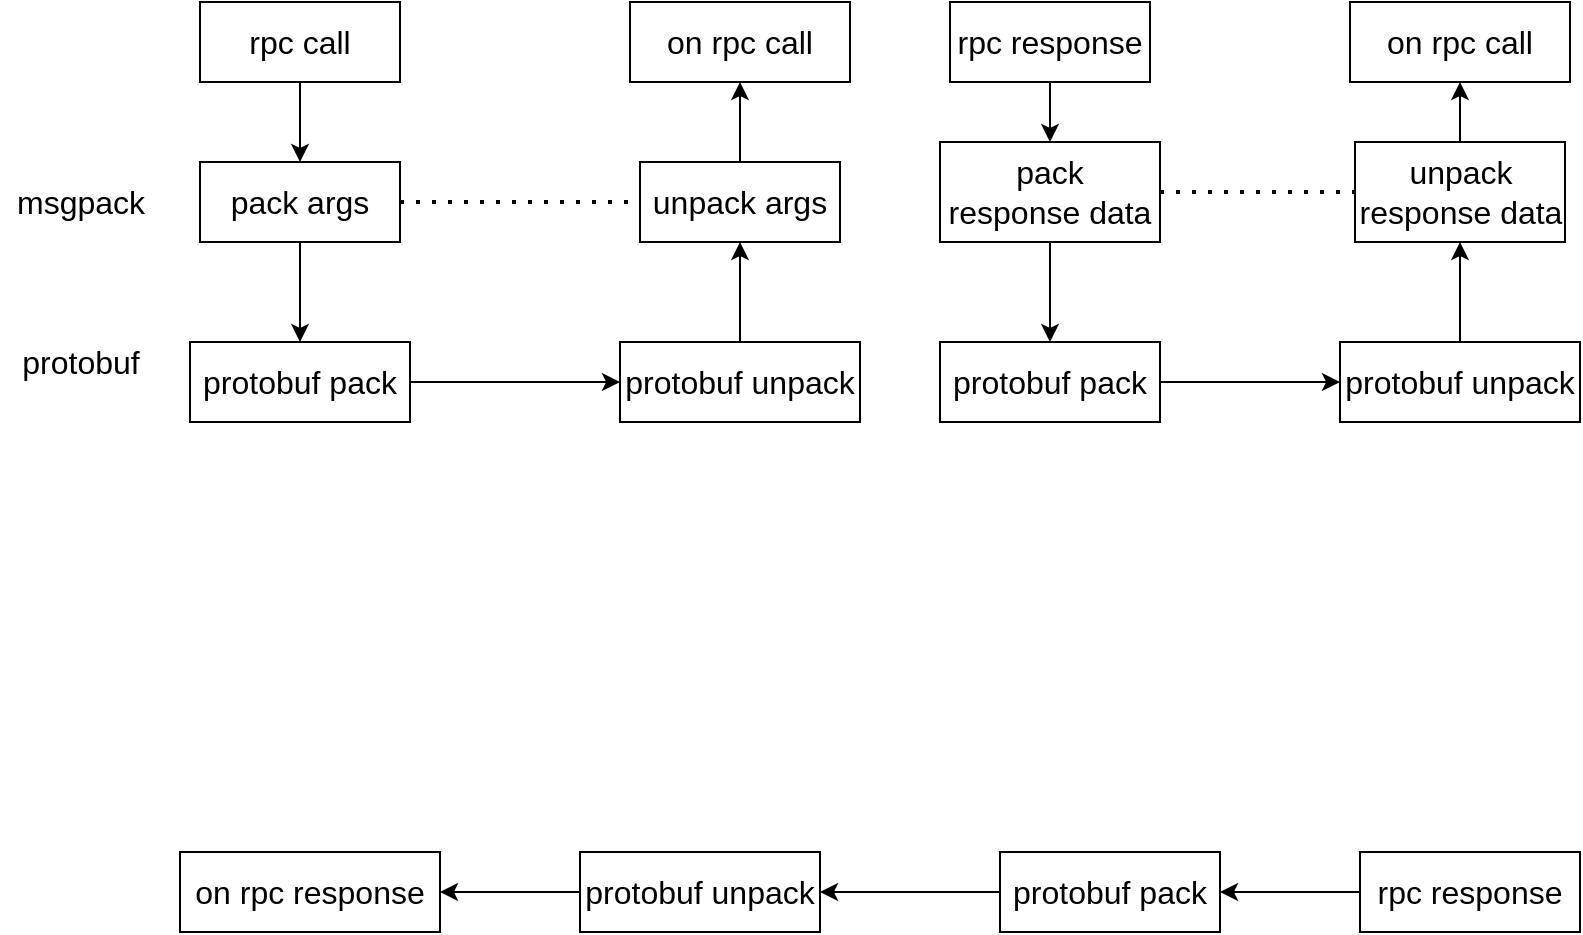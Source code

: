 <mxfile version="15.8.6" type="github">
  <diagram id="u8lQeyHK2CI5gsenDK-O" name="Page-1">
    <mxGraphModel dx="942" dy="652" grid="1" gridSize="10" guides="1" tooltips="1" connect="1" arrows="1" fold="1" page="1" pageScale="1" pageWidth="827" pageHeight="1169" math="0" shadow="0">
      <root>
        <mxCell id="0" />
        <mxCell id="1" parent="0" />
        <mxCell id="5k8fvVBGaVAwB3xaM-kX-5" value="" style="edgeStyle=orthogonalEdgeStyle;rounded=0;orthogonalLoop=1;jettySize=auto;html=1;" edge="1" parent="1" source="YOo31E4RZwj-w35EvqCA-2" target="5k8fvVBGaVAwB3xaM-kX-1">
          <mxGeometry relative="1" as="geometry" />
        </mxCell>
        <mxCell id="YOo31E4RZwj-w35EvqCA-2" value="&lt;font style=&quot;font-size: 16px&quot;&gt;rpc call&lt;/font&gt;" style="rounded=0;whiteSpace=wrap;html=1;" parent="1" vertex="1">
          <mxGeometry x="110" y="140" width="100" height="40" as="geometry" />
        </mxCell>
        <mxCell id="YOo31E4RZwj-w35EvqCA-7" style="edgeStyle=orthogonalEdgeStyle;rounded=0;orthogonalLoop=1;jettySize=auto;html=1;fontSize=16;" parent="1" source="YOo31E4RZwj-w35EvqCA-3" target="YOo31E4RZwj-w35EvqCA-5" edge="1">
          <mxGeometry relative="1" as="geometry" />
        </mxCell>
        <mxCell id="YOo31E4RZwj-w35EvqCA-3" value="&lt;span style=&quot;font-size: 16px&quot;&gt;protobuf pack&lt;/span&gt;" style="rounded=0;whiteSpace=wrap;html=1;" parent="1" vertex="1">
          <mxGeometry x="105" y="310" width="110" height="40" as="geometry" />
        </mxCell>
        <mxCell id="5k8fvVBGaVAwB3xaM-kX-7" value="" style="edgeStyle=orthogonalEdgeStyle;rounded=0;orthogonalLoop=1;jettySize=auto;html=1;" edge="1" parent="1" source="YOo31E4RZwj-w35EvqCA-5" target="5k8fvVBGaVAwB3xaM-kX-2">
          <mxGeometry relative="1" as="geometry" />
        </mxCell>
        <mxCell id="YOo31E4RZwj-w35EvqCA-5" value="&lt;span style=&quot;font-size: 16px&quot;&gt;protobuf unpack&lt;/span&gt;" style="rounded=0;whiteSpace=wrap;html=1;" parent="1" vertex="1">
          <mxGeometry x="320" y="310" width="120" height="40" as="geometry" />
        </mxCell>
        <mxCell id="YOo31E4RZwj-w35EvqCA-6" value="&lt;span style=&quot;font-size: 16px&quot;&gt;on rpc call&lt;/span&gt;" style="rounded=0;whiteSpace=wrap;html=1;" parent="1" vertex="1">
          <mxGeometry x="325" y="140" width="110" height="40" as="geometry" />
        </mxCell>
        <mxCell id="YOo31E4RZwj-w35EvqCA-10" value="&lt;span style=&quot;font-size: 16px&quot;&gt;on rpc response&lt;/span&gt;" style="rounded=0;whiteSpace=wrap;html=1;" parent="1" vertex="1">
          <mxGeometry x="100" y="565" width="130" height="40" as="geometry" />
        </mxCell>
        <mxCell id="YOo31E4RZwj-w35EvqCA-18" style="edgeStyle=orthogonalEdgeStyle;rounded=0;orthogonalLoop=1;jettySize=auto;html=1;fontSize=16;" parent="1" source="YOo31E4RZwj-w35EvqCA-12" target="YOo31E4RZwj-w35EvqCA-10" edge="1">
          <mxGeometry relative="1" as="geometry" />
        </mxCell>
        <mxCell id="YOo31E4RZwj-w35EvqCA-12" value="&lt;span style=&quot;font-size: 16px&quot;&gt;protobuf unpack&lt;/span&gt;" style="rounded=0;whiteSpace=wrap;html=1;" parent="1" vertex="1">
          <mxGeometry x="300" y="565" width="120" height="40" as="geometry" />
        </mxCell>
        <mxCell id="YOo31E4RZwj-w35EvqCA-17" style="edgeStyle=orthogonalEdgeStyle;rounded=0;orthogonalLoop=1;jettySize=auto;html=1;entryX=1;entryY=0.5;entryDx=0;entryDy=0;fontSize=16;" parent="1" source="YOo31E4RZwj-w35EvqCA-14" target="YOo31E4RZwj-w35EvqCA-12" edge="1">
          <mxGeometry relative="1" as="geometry" />
        </mxCell>
        <mxCell id="YOo31E4RZwj-w35EvqCA-14" value="&lt;span style=&quot;font-size: 16px&quot;&gt;protobuf pack&lt;/span&gt;" style="rounded=0;whiteSpace=wrap;html=1;" parent="1" vertex="1">
          <mxGeometry x="510" y="565" width="110" height="40" as="geometry" />
        </mxCell>
        <mxCell id="YOo31E4RZwj-w35EvqCA-16" style="edgeStyle=orthogonalEdgeStyle;rounded=0;orthogonalLoop=1;jettySize=auto;html=1;fontSize=16;" parent="1" source="YOo31E4RZwj-w35EvqCA-15" target="YOo31E4RZwj-w35EvqCA-14" edge="1">
          <mxGeometry relative="1" as="geometry" />
        </mxCell>
        <mxCell id="YOo31E4RZwj-w35EvqCA-15" value="&lt;span style=&quot;font-size: 16px&quot;&gt;rpc response&lt;/span&gt;" style="rounded=0;whiteSpace=wrap;html=1;" parent="1" vertex="1">
          <mxGeometry x="690" y="565" width="110" height="40" as="geometry" />
        </mxCell>
        <mxCell id="5k8fvVBGaVAwB3xaM-kX-6" value="" style="edgeStyle=orthogonalEdgeStyle;rounded=0;orthogonalLoop=1;jettySize=auto;html=1;" edge="1" parent="1" source="5k8fvVBGaVAwB3xaM-kX-1" target="YOo31E4RZwj-w35EvqCA-3">
          <mxGeometry relative="1" as="geometry" />
        </mxCell>
        <mxCell id="5k8fvVBGaVAwB3xaM-kX-1" value="&lt;span style=&quot;font-size: 16px&quot;&gt;pack args&lt;/span&gt;" style="rounded=0;whiteSpace=wrap;html=1;" vertex="1" parent="1">
          <mxGeometry x="110" y="220" width="100" height="40" as="geometry" />
        </mxCell>
        <mxCell id="5k8fvVBGaVAwB3xaM-kX-8" value="" style="edgeStyle=orthogonalEdgeStyle;rounded=0;orthogonalLoop=1;jettySize=auto;html=1;" edge="1" parent="1" source="5k8fvVBGaVAwB3xaM-kX-2" target="YOo31E4RZwj-w35EvqCA-6">
          <mxGeometry relative="1" as="geometry" />
        </mxCell>
        <mxCell id="5k8fvVBGaVAwB3xaM-kX-2" value="&lt;span style=&quot;font-size: 16px&quot;&gt;unpack args&lt;/span&gt;" style="rounded=0;whiteSpace=wrap;html=1;" vertex="1" parent="1">
          <mxGeometry x="330" y="220" width="100" height="40" as="geometry" />
        </mxCell>
        <mxCell id="5k8fvVBGaVAwB3xaM-kX-9" value="" style="edgeStyle=orthogonalEdgeStyle;rounded=0;orthogonalLoop=1;jettySize=auto;html=1;" edge="1" parent="1" source="5k8fvVBGaVAwB3xaM-kX-10" target="5k8fvVBGaVAwB3xaM-kX-17">
          <mxGeometry relative="1" as="geometry" />
        </mxCell>
        <mxCell id="5k8fvVBGaVAwB3xaM-kX-10" value="&lt;span style=&quot;font-size: 16px&quot;&gt;rpc response&lt;/span&gt;" style="rounded=0;whiteSpace=wrap;html=1;" vertex="1" parent="1">
          <mxGeometry x="485" y="140" width="100" height="40" as="geometry" />
        </mxCell>
        <mxCell id="5k8fvVBGaVAwB3xaM-kX-11" style="edgeStyle=orthogonalEdgeStyle;rounded=0;orthogonalLoop=1;jettySize=auto;html=1;fontSize=16;" edge="1" parent="1" source="5k8fvVBGaVAwB3xaM-kX-12" target="5k8fvVBGaVAwB3xaM-kX-14">
          <mxGeometry relative="1" as="geometry" />
        </mxCell>
        <mxCell id="5k8fvVBGaVAwB3xaM-kX-12" value="&lt;span style=&quot;font-size: 16px&quot;&gt;protobuf pack&lt;/span&gt;" style="rounded=0;whiteSpace=wrap;html=1;" vertex="1" parent="1">
          <mxGeometry x="480" y="310" width="110" height="40" as="geometry" />
        </mxCell>
        <mxCell id="5k8fvVBGaVAwB3xaM-kX-13" value="" style="edgeStyle=orthogonalEdgeStyle;rounded=0;orthogonalLoop=1;jettySize=auto;html=1;" edge="1" parent="1" source="5k8fvVBGaVAwB3xaM-kX-14" target="5k8fvVBGaVAwB3xaM-kX-19">
          <mxGeometry relative="1" as="geometry" />
        </mxCell>
        <mxCell id="5k8fvVBGaVAwB3xaM-kX-14" value="&lt;span style=&quot;font-size: 16px&quot;&gt;protobuf unpack&lt;/span&gt;" style="rounded=0;whiteSpace=wrap;html=1;" vertex="1" parent="1">
          <mxGeometry x="680" y="310" width="120" height="40" as="geometry" />
        </mxCell>
        <mxCell id="5k8fvVBGaVAwB3xaM-kX-15" value="&lt;span style=&quot;font-size: 16px&quot;&gt;on rpc call&lt;/span&gt;" style="rounded=0;whiteSpace=wrap;html=1;" vertex="1" parent="1">
          <mxGeometry x="685" y="140" width="110" height="40" as="geometry" />
        </mxCell>
        <mxCell id="5k8fvVBGaVAwB3xaM-kX-16" value="" style="edgeStyle=orthogonalEdgeStyle;rounded=0;orthogonalLoop=1;jettySize=auto;html=1;" edge="1" parent="1" source="5k8fvVBGaVAwB3xaM-kX-17" target="5k8fvVBGaVAwB3xaM-kX-12">
          <mxGeometry relative="1" as="geometry" />
        </mxCell>
        <mxCell id="5k8fvVBGaVAwB3xaM-kX-17" value="&lt;span style=&quot;font-size: 16px&quot;&gt;pack &lt;br&gt;response data&lt;/span&gt;" style="rounded=0;whiteSpace=wrap;html=1;" vertex="1" parent="1">
          <mxGeometry x="480" y="210" width="110" height="50" as="geometry" />
        </mxCell>
        <mxCell id="5k8fvVBGaVAwB3xaM-kX-18" value="" style="edgeStyle=orthogonalEdgeStyle;rounded=0;orthogonalLoop=1;jettySize=auto;html=1;" edge="1" parent="1" source="5k8fvVBGaVAwB3xaM-kX-19" target="5k8fvVBGaVAwB3xaM-kX-15">
          <mxGeometry relative="1" as="geometry" />
        </mxCell>
        <mxCell id="5k8fvVBGaVAwB3xaM-kX-19" value="&lt;span style=&quot;font-size: 16px&quot;&gt;unpack response data&lt;/span&gt;" style="rounded=0;whiteSpace=wrap;html=1;" vertex="1" parent="1">
          <mxGeometry x="687.5" y="210" width="105" height="50" as="geometry" />
        </mxCell>
        <mxCell id="5k8fvVBGaVAwB3xaM-kX-20" value="" style="endArrow=none;dashed=1;html=1;dashPattern=1 3;strokeWidth=2;rounded=0;exitX=1;exitY=0.5;exitDx=0;exitDy=0;entryX=0;entryY=0.5;entryDx=0;entryDy=0;" edge="1" parent="1" source="5k8fvVBGaVAwB3xaM-kX-1" target="5k8fvVBGaVAwB3xaM-kX-2">
          <mxGeometry width="50" height="50" relative="1" as="geometry">
            <mxPoint x="100" y="490" as="sourcePoint" />
            <mxPoint x="150" y="440" as="targetPoint" />
          </mxGeometry>
        </mxCell>
        <mxCell id="5k8fvVBGaVAwB3xaM-kX-21" value="" style="endArrow=none;dashed=1;html=1;dashPattern=1 3;strokeWidth=2;rounded=0;exitX=1;exitY=0.5;exitDx=0;exitDy=0;entryX=0;entryY=0.5;entryDx=0;entryDy=0;" edge="1" parent="1" source="5k8fvVBGaVAwB3xaM-kX-17" target="5k8fvVBGaVAwB3xaM-kX-19">
          <mxGeometry width="50" height="50" relative="1" as="geometry">
            <mxPoint x="220" y="250" as="sourcePoint" />
            <mxPoint x="340" y="250" as="targetPoint" />
          </mxGeometry>
        </mxCell>
        <mxCell id="5k8fvVBGaVAwB3xaM-kX-22" value="&lt;font style=&quot;font-size: 16px&quot;&gt;msgpack&lt;/font&gt;" style="text;html=1;resizable=0;autosize=1;align=center;verticalAlign=middle;points=[];fillColor=none;strokeColor=none;rounded=0;" vertex="1" parent="1">
          <mxGeometry x="10" y="230" width="80" height="20" as="geometry" />
        </mxCell>
        <mxCell id="5k8fvVBGaVAwB3xaM-kX-23" value="&lt;span style=&quot;font-size: 16px&quot;&gt;protobuf&lt;/span&gt;" style="text;html=1;resizable=0;autosize=1;align=center;verticalAlign=middle;points=[];fillColor=none;strokeColor=none;rounded=0;" vertex="1" parent="1">
          <mxGeometry x="15" y="310" width="70" height="20" as="geometry" />
        </mxCell>
      </root>
    </mxGraphModel>
  </diagram>
</mxfile>
